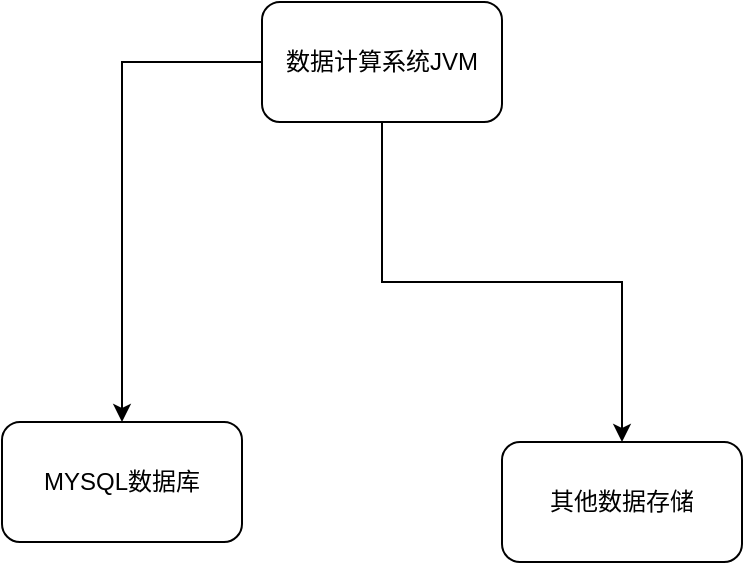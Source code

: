 <mxfile version="13.5.1" type="device" pages="10"><diagram id="WUx9LSW-ZvnBaFEd91hs" name="第一步"><mxGraphModel dx="768" dy="482" grid="1" gridSize="10" guides="1" tooltips="1" connect="1" arrows="1" fold="1" page="1" pageScale="1" pageWidth="827" pageHeight="1169" math="0" shadow="0"><root><mxCell id="0"/><mxCell id="1" parent="0"/><mxCell id="f3yboUVhITL-JnEXS64--4" style="edgeStyle=orthogonalEdgeStyle;rounded=0;orthogonalLoop=1;jettySize=auto;html=1;entryX=0.5;entryY=0;entryDx=0;entryDy=0;" edge="1" parent="1" source="f3yboUVhITL-JnEXS64--1" target="f3yboUVhITL-JnEXS64--2"><mxGeometry relative="1" as="geometry"/></mxCell><mxCell id="f3yboUVhITL-JnEXS64--5" style="edgeStyle=orthogonalEdgeStyle;rounded=0;orthogonalLoop=1;jettySize=auto;html=1;" edge="1" parent="1" source="f3yboUVhITL-JnEXS64--1" target="f3yboUVhITL-JnEXS64--3"><mxGeometry relative="1" as="geometry"/></mxCell><mxCell id="f3yboUVhITL-JnEXS64--1" value="数据计算系统JVM" style="rounded=1;whiteSpace=wrap;html=1;" vertex="1" parent="1"><mxGeometry x="270" y="130" width="120" height="60" as="geometry"/></mxCell><mxCell id="f3yboUVhITL-JnEXS64--2" value="MYSQL数据库" style="rounded=1;whiteSpace=wrap;html=1;" vertex="1" parent="1"><mxGeometry x="140" y="340" width="120" height="60" as="geometry"/></mxCell><mxCell id="f3yboUVhITL-JnEXS64--3" value="其他数据存储" style="rounded=1;whiteSpace=wrap;html=1;" vertex="1" parent="1"><mxGeometry x="390" y="350" width="120" height="60" as="geometry"/></mxCell></root></mxGraphModel></diagram><diagram id="6LXbOiL1r4-3H_L4HsSc" name="第二步"><mxGraphModel dx="768" dy="482" grid="1" gridSize="10" guides="1" tooltips="1" connect="1" arrows="1" fold="1" page="1" pageScale="1" pageWidth="827" pageHeight="1169" math="0" shadow="0"><root><mxCell id="ProB8sTlkamanVb8AGxg-0"/><mxCell id="ProB8sTlkamanVb8AGxg-1" parent="ProB8sTlkamanVb8AGxg-0"/><mxCell id="NTzQNM3B4nD5ua2mISQw-0" style="edgeStyle=orthogonalEdgeStyle;rounded=0;orthogonalLoop=1;jettySize=auto;html=1;entryX=0.5;entryY=0;entryDx=0;entryDy=0;" edge="1" parent="ProB8sTlkamanVb8AGxg-1" source="NTzQNM3B4nD5ua2mISQw-2" target="NTzQNM3B4nD5ua2mISQw-3"><mxGeometry relative="1" as="geometry"/></mxCell><mxCell id="NTzQNM3B4nD5ua2mISQw-6" value="每次1万条数据" style="edgeLabel;html=1;align=center;verticalAlign=middle;resizable=0;points=[];" vertex="1" connectable="0" parent="NTzQNM3B4nD5ua2mISQw-0"><mxGeometry x="0.294" y="-3" relative="1" as="geometry"><mxPoint as="offset"/></mxGeometry></mxCell><mxCell id="NTzQNM3B4nD5ua2mISQw-1" style="edgeStyle=orthogonalEdgeStyle;rounded=0;orthogonalLoop=1;jettySize=auto;html=1;" edge="1" parent="ProB8sTlkamanVb8AGxg-1" source="NTzQNM3B4nD5ua2mISQw-2" target="NTzQNM3B4nD5ua2mISQw-4"><mxGeometry relative="1" as="geometry"/></mxCell><mxCell id="NTzQNM3B4nD5ua2mISQw-7" value="每次1万条数据" style="edgeLabel;html=1;align=center;verticalAlign=middle;resizable=0;points=[];" vertex="1" connectable="0" parent="NTzQNM3B4nD5ua2mISQw-1"><mxGeometry x="0.391" y="3" relative="1" as="geometry"><mxPoint as="offset"/></mxGeometry></mxCell><mxCell id="NTzQNM3B4nD5ua2mISQw-2" value="数据计算系统JVM" style="rounded=1;whiteSpace=wrap;html=1;" vertex="1" parent="ProB8sTlkamanVb8AGxg-1"><mxGeometry x="240" y="40" width="290" height="200" as="geometry"/></mxCell><mxCell id="NTzQNM3B4nD5ua2mISQw-3" value="MYSQL数据库" style="rounded=1;whiteSpace=wrap;html=1;" vertex="1" parent="ProB8sTlkamanVb8AGxg-1"><mxGeometry x="140" y="340" width="120" height="60" as="geometry"/></mxCell><mxCell id="NTzQNM3B4nD5ua2mISQw-4" value="其他数据存储" style="rounded=1;whiteSpace=wrap;html=1;" vertex="1" parent="ProB8sTlkamanVb8AGxg-1"><mxGeometry x="390" y="350" width="120" height="60" as="geometry"/></mxCell><mxCell id="NTzQNM3B4nD5ua2mISQw-5" value="计算任务每次耗时10秒" style="rounded=1;whiteSpace=wrap;html=1;" vertex="1" parent="ProB8sTlkamanVb8AGxg-1"><mxGeometry x="325" y="160" width="120" height="60" as="geometry"/></mxCell></root></mxGraphModel></diagram><diagram id="LY_d6rPdnQTUOJBT_YXn" name="第三步"><mxGraphModel dx="768" dy="1651" grid="1" gridSize="10" guides="1" tooltips="1" connect="1" arrows="1" fold="1" page="1" pageScale="1" pageWidth="827" pageHeight="1169" math="0" shadow="0"><root><mxCell id="_zn1QBAbruKYo2F_Q3pz-0"/><mxCell id="_zn1QBAbruKYo2F_Q3pz-1" parent="_zn1QBAbruKYo2F_Q3pz-0"/><mxCell id="JHcPJ3150CpQY5-j4JjI-0" style="edgeStyle=orthogonalEdgeStyle;rounded=0;orthogonalLoop=1;jettySize=auto;html=1;entryX=0.5;entryY=0;entryDx=0;entryDy=0;" edge="1" parent="_zn1QBAbruKYo2F_Q3pz-1" source="JHcPJ3150CpQY5-j4JjI-4" target="JHcPJ3150CpQY5-j4JjI-5"><mxGeometry relative="1" as="geometry"/></mxCell><mxCell id="JHcPJ3150CpQY5-j4JjI-1" value="每次1万条数据" style="edgeLabel;html=1;align=center;verticalAlign=middle;resizable=0;points=[];" vertex="1" connectable="0" parent="JHcPJ3150CpQY5-j4JjI-0"><mxGeometry x="0.294" y="-3" relative="1" as="geometry"><mxPoint as="offset"/></mxGeometry></mxCell><mxCell id="JHcPJ3150CpQY5-j4JjI-2" style="edgeStyle=orthogonalEdgeStyle;rounded=0;orthogonalLoop=1;jettySize=auto;html=1;" edge="1" parent="_zn1QBAbruKYo2F_Q3pz-1" source="JHcPJ3150CpQY5-j4JjI-4" target="JHcPJ3150CpQY5-j4JjI-6"><mxGeometry relative="1" as="geometry"/></mxCell><mxCell id="JHcPJ3150CpQY5-j4JjI-3" value="每次1万条数据" style="edgeLabel;html=1;align=center;verticalAlign=middle;resizable=0;points=[];" vertex="1" connectable="0" parent="JHcPJ3150CpQY5-j4JjI-2"><mxGeometry x="0.391" y="3" relative="1" as="geometry"><mxPoint as="offset"/></mxGeometry></mxCell><mxCell id="JHcPJ3150CpQY5-j4JjI-4" value="数据计算系统JVM" style="rounded=1;whiteSpace=wrap;html=1;" vertex="1" parent="_zn1QBAbruKYo2F_Q3pz-1"><mxGeometry x="210" y="-50" width="490" height="290" as="geometry"/></mxCell><mxCell id="JHcPJ3150CpQY5-j4JjI-5" value="MYSQL数据库" style="rounded=1;whiteSpace=wrap;html=1;" vertex="1" parent="_zn1QBAbruKYo2F_Q3pz-1"><mxGeometry x="140" y="340" width="120" height="60" as="geometry"/></mxCell><mxCell id="JHcPJ3150CpQY5-j4JjI-6" value="其他数据存储" style="rounded=1;whiteSpace=wrap;html=1;" vertex="1" parent="_zn1QBAbruKYo2F_Q3pz-1"><mxGeometry x="390" y="350" width="120" height="60" as="geometry"/></mxCell><mxCell id="JHcPJ3150CpQY5-j4JjI-7" value="计算任务每次耗时10秒" style="rounded=1;whiteSpace=wrap;html=1;" vertex="1" parent="_zn1QBAbruKYo2F_Q3pz-1"><mxGeometry x="354" y="160" width="120" height="60" as="geometry"/></mxCell><mxCell id="JHcPJ3150CpQY5-j4JjI-8" value="Eden区&lt;br&gt;1.2G" style="rounded=1;whiteSpace=wrap;html=1;" vertex="1" parent="_zn1QBAbruKYo2F_Q3pz-1"><mxGeometry x="240" width="120" height="60" as="geometry"/></mxCell><mxCell id="JHcPJ3150CpQY5-j4JjI-9" value="S1区&lt;br&gt;100M" style="rounded=1;whiteSpace=wrap;html=1;" vertex="1" parent="_zn1QBAbruKYo2F_Q3pz-1"><mxGeometry x="380" width="120" height="60" as="geometry"/></mxCell><mxCell id="JHcPJ3150CpQY5-j4JjI-10" value="&lt;span&gt;S1区&lt;/span&gt;&lt;br&gt;&lt;span&gt;100M&lt;/span&gt;" style="rounded=1;whiteSpace=wrap;html=1;" vertex="1" parent="_zn1QBAbruKYo2F_Q3pz-1"><mxGeometry x="520" width="120" height="60" as="geometry"/></mxCell></root></mxGraphModel></diagram><diagram id="XPIkw41lj5ZN8lolt3YN" name="第四步"><mxGraphModel dx="768" dy="1651" grid="1" gridSize="10" guides="1" tooltips="1" connect="1" arrows="1" fold="1" page="1" pageScale="1" pageWidth="827" pageHeight="1169" math="0" shadow="0"><root><mxCell id="M2tXmcnob47Jq6pknkJf-0"/><mxCell id="M2tXmcnob47Jq6pknkJf-1" parent="M2tXmcnob47Jq6pknkJf-0"/><mxCell id="OZ_xIXlWq-rOBXyuqZwP-0" style="edgeStyle=orthogonalEdgeStyle;rounded=0;orthogonalLoop=1;jettySize=auto;html=1;entryX=0.5;entryY=0;entryDx=0;entryDy=0;" edge="1" parent="M2tXmcnob47Jq6pknkJf-1" source="OZ_xIXlWq-rOBXyuqZwP-4" target="OZ_xIXlWq-rOBXyuqZwP-5"><mxGeometry relative="1" as="geometry"/></mxCell><mxCell id="OZ_xIXlWq-rOBXyuqZwP-1" value="每次1万条数据" style="edgeLabel;html=1;align=center;verticalAlign=middle;resizable=0;points=[];" vertex="1" connectable="0" parent="OZ_xIXlWq-rOBXyuqZwP-0"><mxGeometry x="0.294" y="-3" relative="1" as="geometry"><mxPoint as="offset"/></mxGeometry></mxCell><mxCell id="OZ_xIXlWq-rOBXyuqZwP-2" style="edgeStyle=orthogonalEdgeStyle;rounded=0;orthogonalLoop=1;jettySize=auto;html=1;" edge="1" parent="M2tXmcnob47Jq6pknkJf-1" source="OZ_xIXlWq-rOBXyuqZwP-4" target="OZ_xIXlWq-rOBXyuqZwP-6"><mxGeometry relative="1" as="geometry"/></mxCell><mxCell id="OZ_xIXlWq-rOBXyuqZwP-3" value="每次1万条数据" style="edgeLabel;html=1;align=center;verticalAlign=middle;resizable=0;points=[];" vertex="1" connectable="0" parent="OZ_xIXlWq-rOBXyuqZwP-2"><mxGeometry x="0.391" y="3" relative="1" as="geometry"><mxPoint as="offset"/></mxGeometry></mxCell><mxCell id="OZ_xIXlWq-rOBXyuqZwP-4" value="数据计算系统JVM" style="rounded=1;whiteSpace=wrap;html=1;" vertex="1" parent="M2tXmcnob47Jq6pknkJf-1"><mxGeometry x="210" y="-50" width="490" height="290" as="geometry"/></mxCell><mxCell id="OZ_xIXlWq-rOBXyuqZwP-5" value="MYSQL数据库" style="rounded=1;whiteSpace=wrap;html=1;" vertex="1" parent="M2tXmcnob47Jq6pknkJf-1"><mxGeometry x="140" y="340" width="120" height="60" as="geometry"/></mxCell><mxCell id="OZ_xIXlWq-rOBXyuqZwP-6" value="其他数据存储" style="rounded=1;whiteSpace=wrap;html=1;" vertex="1" parent="M2tXmcnob47Jq6pknkJf-1"><mxGeometry x="390" y="350" width="120" height="60" as="geometry"/></mxCell><mxCell id="OZ_xIXlWq-rOBXyuqZwP-7" value="计算任务每次耗时10秒" style="rounded=1;whiteSpace=wrap;html=1;" vertex="1" parent="M2tXmcnob47Jq6pknkJf-1"><mxGeometry x="354" y="160" width="120" height="60" as="geometry"/></mxCell><mxCell id="OZ_xIXlWq-rOBXyuqZwP-8" value="Eden区&lt;br&gt;1.2G（满）" style="rounded=1;whiteSpace=wrap;html=1;" vertex="1" parent="M2tXmcnob47Jq6pknkJf-1"><mxGeometry x="240" width="120" height="60" as="geometry"/></mxCell><mxCell id="OZ_xIXlWq-rOBXyuqZwP-9" value="S1区&lt;br&gt;100M" style="rounded=1;whiteSpace=wrap;html=1;" vertex="1" parent="M2tXmcnob47Jq6pknkJf-1"><mxGeometry x="380" width="120" height="60" as="geometry"/></mxCell><mxCell id="OZ_xIXlWq-rOBXyuqZwP-10" value="&lt;span&gt;S1区&lt;/span&gt;&lt;br&gt;&lt;span&gt;100M&lt;/span&gt;" style="rounded=1;whiteSpace=wrap;html=1;" vertex="1" parent="M2tXmcnob47Jq6pknkJf-1"><mxGeometry x="520" width="120" height="60" as="geometry"/></mxCell><mxCell id="OZ_xIXlWq-rOBXyuqZwP-11" value="老年代1.5G" style="rounded=1;whiteSpace=wrap;html=1;" vertex="1" parent="M2tXmcnob47Jq6pknkJf-1"><mxGeometry x="530" y="100" width="120" height="60" as="geometry"/></mxCell></root></mxGraphModel></diagram><diagram id="B2l88w1NMlSN-Q4CQf9z" name="第五步"><mxGraphModel dx="768" dy="1651" grid="1" gridSize="10" guides="1" tooltips="1" connect="1" arrows="1" fold="1" page="1" pageScale="1" pageWidth="827" pageHeight="1169" math="0" shadow="0"><root><mxCell id="1mxC25p_01T56hZ1ayXN-0"/><mxCell id="1mxC25p_01T56hZ1ayXN-1" parent="1mxC25p_01T56hZ1ayXN-0"/><mxCell id="XydETAi5uUEGBYp8Bdbe-0" style="edgeStyle=orthogonalEdgeStyle;rounded=0;orthogonalLoop=1;jettySize=auto;html=1;entryX=0.5;entryY=0;entryDx=0;entryDy=0;" edge="1" parent="1mxC25p_01T56hZ1ayXN-1" source="XydETAi5uUEGBYp8Bdbe-4" target="XydETAi5uUEGBYp8Bdbe-5"><mxGeometry relative="1" as="geometry"/></mxCell><mxCell id="XydETAi5uUEGBYp8Bdbe-1" value="每次1万条数据" style="edgeLabel;html=1;align=center;verticalAlign=middle;resizable=0;points=[];" vertex="1" connectable="0" parent="XydETAi5uUEGBYp8Bdbe-0"><mxGeometry x="0.294" y="-3" relative="1" as="geometry"><mxPoint as="offset"/></mxGeometry></mxCell><mxCell id="XydETAi5uUEGBYp8Bdbe-2" style="edgeStyle=orthogonalEdgeStyle;rounded=0;orthogonalLoop=1;jettySize=auto;html=1;" edge="1" parent="1mxC25p_01T56hZ1ayXN-1" source="XydETAi5uUEGBYp8Bdbe-4" target="XydETAi5uUEGBYp8Bdbe-6"><mxGeometry relative="1" as="geometry"/></mxCell><mxCell id="XydETAi5uUEGBYp8Bdbe-3" value="每次1万条数据" style="edgeLabel;html=1;align=center;verticalAlign=middle;resizable=0;points=[];" vertex="1" connectable="0" parent="XydETAi5uUEGBYp8Bdbe-2"><mxGeometry x="0.391" y="3" relative="1" as="geometry"><mxPoint as="offset"/></mxGeometry></mxCell><mxCell id="XydETAi5uUEGBYp8Bdbe-4" value="数据计算系统JVM" style="rounded=1;whiteSpace=wrap;html=1;" vertex="1" parent="1mxC25p_01T56hZ1ayXN-1"><mxGeometry x="210" y="-50" width="490" height="290" as="geometry"/></mxCell><mxCell id="XydETAi5uUEGBYp8Bdbe-5" value="MYSQL数据库" style="rounded=1;whiteSpace=wrap;html=1;" vertex="1" parent="1mxC25p_01T56hZ1ayXN-1"><mxGeometry x="140" y="340" width="120" height="60" as="geometry"/></mxCell><mxCell id="XydETAi5uUEGBYp8Bdbe-6" value="其他数据存储" style="rounded=1;whiteSpace=wrap;html=1;" vertex="1" parent="1mxC25p_01T56hZ1ayXN-1"><mxGeometry x="390" y="350" width="120" height="60" as="geometry"/></mxCell><mxCell id="XydETAi5uUEGBYp8Bdbe-7" value="计算任务每次耗时10秒" style="rounded=1;whiteSpace=wrap;html=1;" vertex="1" parent="1mxC25p_01T56hZ1ayXN-1"><mxGeometry x="354" y="160" width="120" height="60" as="geometry"/></mxCell><mxCell id="XydETAi5uUEGBYp8Bdbe-8" value="Eden区&lt;br&gt;200M存活&lt;br&gt;1G垃圾" style="rounded=1;whiteSpace=wrap;html=1;" vertex="1" parent="1mxC25p_01T56hZ1ayXN-1"><mxGeometry x="240" width="120" height="60" as="geometry"/></mxCell><mxCell id="XydETAi5uUEGBYp8Bdbe-9" value="S1区&lt;br&gt;100M" style="rounded=1;whiteSpace=wrap;html=1;" vertex="1" parent="1mxC25p_01T56hZ1ayXN-1"><mxGeometry x="380" width="120" height="60" as="geometry"/></mxCell><mxCell id="XydETAi5uUEGBYp8Bdbe-10" value="&lt;span&gt;S1区&lt;/span&gt;&lt;br&gt;&lt;span&gt;100M&lt;/span&gt;" style="rounded=1;whiteSpace=wrap;html=1;" vertex="1" parent="1mxC25p_01T56hZ1ayXN-1"><mxGeometry x="520" width="120" height="60" as="geometry"/></mxCell><mxCell id="XydETAi5uUEGBYp8Bdbe-11" value="老年代1.5G" style="rounded=1;whiteSpace=wrap;html=1;" vertex="1" parent="1mxC25p_01T56hZ1ayXN-1"><mxGeometry x="530" y="100" width="120" height="60" as="geometry"/></mxCell></root></mxGraphModel></diagram><diagram id="Mv-RuVA_RwmavxA3adFC" name="第六步"><mxGraphModel dx="768" dy="1651" grid="1" gridSize="10" guides="1" tooltips="1" connect="1" arrows="1" fold="1" page="1" pageScale="1" pageWidth="827" pageHeight="1169" math="0" shadow="0"><root><mxCell id="jHLd21-LAhlTQh4N8yg2-0"/><mxCell id="jHLd21-LAhlTQh4N8yg2-1" parent="jHLd21-LAhlTQh4N8yg2-0"/><mxCell id="b0Ks7ZYFxHcY1neT4DIF-0" style="edgeStyle=orthogonalEdgeStyle;rounded=0;orthogonalLoop=1;jettySize=auto;html=1;entryX=0.5;entryY=0;entryDx=0;entryDy=0;" edge="1" parent="jHLd21-LAhlTQh4N8yg2-1" source="b0Ks7ZYFxHcY1neT4DIF-4" target="b0Ks7ZYFxHcY1neT4DIF-5"><mxGeometry relative="1" as="geometry"/></mxCell><mxCell id="b0Ks7ZYFxHcY1neT4DIF-1" value="每次1万条数据" style="edgeLabel;html=1;align=center;verticalAlign=middle;resizable=0;points=[];" vertex="1" connectable="0" parent="b0Ks7ZYFxHcY1neT4DIF-0"><mxGeometry x="0.294" y="-3" relative="1" as="geometry"><mxPoint as="offset"/></mxGeometry></mxCell><mxCell id="b0Ks7ZYFxHcY1neT4DIF-2" style="edgeStyle=orthogonalEdgeStyle;rounded=0;orthogonalLoop=1;jettySize=auto;html=1;" edge="1" parent="jHLd21-LAhlTQh4N8yg2-1" source="b0Ks7ZYFxHcY1neT4DIF-4" target="b0Ks7ZYFxHcY1neT4DIF-6"><mxGeometry relative="1" as="geometry"/></mxCell><mxCell id="b0Ks7ZYFxHcY1neT4DIF-3" value="每次1万条数据" style="edgeLabel;html=1;align=center;verticalAlign=middle;resizable=0;points=[];" vertex="1" connectable="0" parent="b0Ks7ZYFxHcY1neT4DIF-2"><mxGeometry x="0.391" y="3" relative="1" as="geometry"><mxPoint as="offset"/></mxGeometry></mxCell><mxCell id="b0Ks7ZYFxHcY1neT4DIF-4" value="数据计算系统JVM" style="rounded=1;whiteSpace=wrap;html=1;" vertex="1" parent="jHLd21-LAhlTQh4N8yg2-1"><mxGeometry x="210" y="-50" width="490" height="290" as="geometry"/></mxCell><mxCell id="b0Ks7ZYFxHcY1neT4DIF-5" value="MYSQL数据库" style="rounded=1;whiteSpace=wrap;html=1;" vertex="1" parent="jHLd21-LAhlTQh4N8yg2-1"><mxGeometry x="140" y="340" width="120" height="60" as="geometry"/></mxCell><mxCell id="b0Ks7ZYFxHcY1neT4DIF-6" value="其他数据存储" style="rounded=1;whiteSpace=wrap;html=1;" vertex="1" parent="jHLd21-LAhlTQh4N8yg2-1"><mxGeometry x="390" y="350" width="120" height="60" as="geometry"/></mxCell><mxCell id="b0Ks7ZYFxHcY1neT4DIF-7" value="计算任务每次耗时10秒" style="rounded=1;whiteSpace=wrap;html=1;" vertex="1" parent="jHLd21-LAhlTQh4N8yg2-1"><mxGeometry x="354" y="160" width="120" height="60" as="geometry"/></mxCell><mxCell id="b0Ks7ZYFxHcY1neT4DIF-8" value="Eden区&lt;br&gt;1.2G空" style="rounded=1;whiteSpace=wrap;html=1;" vertex="1" parent="jHLd21-LAhlTQh4N8yg2-1"><mxGeometry x="240" width="120" height="60" as="geometry"/></mxCell><mxCell id="b0Ks7ZYFxHcY1neT4DIF-9" value="S1区&lt;br&gt;100M" style="rounded=1;whiteSpace=wrap;html=1;" vertex="1" parent="jHLd21-LAhlTQh4N8yg2-1"><mxGeometry x="380" width="120" height="60" as="geometry"/></mxCell><mxCell id="b0Ks7ZYFxHcY1neT4DIF-10" value="&lt;span&gt;S1区&lt;/span&gt;&lt;br&gt;&lt;span&gt;100M&lt;/span&gt;" style="rounded=1;whiteSpace=wrap;html=1;" vertex="1" parent="jHLd21-LAhlTQh4N8yg2-1"><mxGeometry x="520" width="120" height="60" as="geometry"/></mxCell><mxCell id="b0Ks7ZYFxHcY1neT4DIF-11" value="老年代&lt;br&gt;200M（占用）&lt;br&gt;1.3G（空）" style="rounded=1;whiteSpace=wrap;html=1;" vertex="1" parent="jHLd21-LAhlTQh4N8yg2-1"><mxGeometry x="530" y="100" width="120" height="110" as="geometry"/></mxCell></root></mxGraphModel></diagram><diagram id="hbhVVbxdJfNvFxn8Df4v" name="第七步"><mxGraphModel dx="768" dy="1651" grid="1" gridSize="10" guides="1" tooltips="1" connect="1" arrows="1" fold="1" page="1" pageScale="1" pageWidth="827" pageHeight="1169" math="0" shadow="0"><root><mxCell id="h-Ev_3Qjy36edO7V0HPr-0"/><mxCell id="h-Ev_3Qjy36edO7V0HPr-1" parent="h-Ev_3Qjy36edO7V0HPr-0"/><mxCell id="-acEjgFnwBCzU1BA2G5V-0" style="edgeStyle=orthogonalEdgeStyle;rounded=0;orthogonalLoop=1;jettySize=auto;html=1;entryX=0.5;entryY=0;entryDx=0;entryDy=0;" edge="1" parent="h-Ev_3Qjy36edO7V0HPr-1" source="-acEjgFnwBCzU1BA2G5V-4" target="-acEjgFnwBCzU1BA2G5V-5"><mxGeometry relative="1" as="geometry"/></mxCell><mxCell id="-acEjgFnwBCzU1BA2G5V-1" value="每次1万条数据" style="edgeLabel;html=1;align=center;verticalAlign=middle;resizable=0;points=[];" vertex="1" connectable="0" parent="-acEjgFnwBCzU1BA2G5V-0"><mxGeometry x="0.294" y="-3" relative="1" as="geometry"><mxPoint as="offset"/></mxGeometry></mxCell><mxCell id="-acEjgFnwBCzU1BA2G5V-2" style="edgeStyle=orthogonalEdgeStyle;rounded=0;orthogonalLoop=1;jettySize=auto;html=1;" edge="1" parent="h-Ev_3Qjy36edO7V0HPr-1" source="-acEjgFnwBCzU1BA2G5V-4" target="-acEjgFnwBCzU1BA2G5V-6"><mxGeometry relative="1" as="geometry"/></mxCell><mxCell id="-acEjgFnwBCzU1BA2G5V-3" value="每次1万条数据" style="edgeLabel;html=1;align=center;verticalAlign=middle;resizable=0;points=[];" vertex="1" connectable="0" parent="-acEjgFnwBCzU1BA2G5V-2"><mxGeometry x="0.391" y="3" relative="1" as="geometry"><mxPoint as="offset"/></mxGeometry></mxCell><mxCell id="-acEjgFnwBCzU1BA2G5V-4" value="数据计算系统JVM" style="rounded=1;whiteSpace=wrap;html=1;" vertex="1" parent="h-Ev_3Qjy36edO7V0HPr-1"><mxGeometry x="210" y="-50" width="490" height="290" as="geometry"/></mxCell><mxCell id="-acEjgFnwBCzU1BA2G5V-5" value="MYSQL数据库" style="rounded=1;whiteSpace=wrap;html=1;" vertex="1" parent="h-Ev_3Qjy36edO7V0HPr-1"><mxGeometry x="140" y="340" width="120" height="60" as="geometry"/></mxCell><mxCell id="-acEjgFnwBCzU1BA2G5V-6" value="其他数据存储" style="rounded=1;whiteSpace=wrap;html=1;" vertex="1" parent="h-Ev_3Qjy36edO7V0HPr-1"><mxGeometry x="390" y="350" width="120" height="60" as="geometry"/></mxCell><mxCell id="-acEjgFnwBCzU1BA2G5V-7" value="计算任务每次耗时10秒" style="rounded=1;whiteSpace=wrap;html=1;" vertex="1" parent="h-Ev_3Qjy36edO7V0HPr-1"><mxGeometry x="354" y="160" width="120" height="60" as="geometry"/></mxCell><mxCell id="-acEjgFnwBCzU1BA2G5V-8" value="Eden区&lt;br&gt;1.2G（占满）" style="rounded=1;whiteSpace=wrap;html=1;" vertex="1" parent="h-Ev_3Qjy36edO7V0HPr-1"><mxGeometry x="240" width="120" height="60" as="geometry"/></mxCell><mxCell id="-acEjgFnwBCzU1BA2G5V-9" value="S1区&lt;br&gt;100M" style="rounded=1;whiteSpace=wrap;html=1;" vertex="1" parent="h-Ev_3Qjy36edO7V0HPr-1"><mxGeometry x="380" width="120" height="60" as="geometry"/></mxCell><mxCell id="-acEjgFnwBCzU1BA2G5V-10" value="&lt;span&gt;S1区&lt;/span&gt;&lt;br&gt;&lt;span&gt;100M&lt;/span&gt;" style="rounded=1;whiteSpace=wrap;html=1;" vertex="1" parent="h-Ev_3Qjy36edO7V0HPr-1"><mxGeometry x="520" width="120" height="60" as="geometry"/></mxCell><mxCell id="-acEjgFnwBCzU1BA2G5V-11" value="老年代&lt;br&gt;400M（占用）&lt;br&gt;1.1G（空）" style="rounded=1;whiteSpace=wrap;html=1;" vertex="1" parent="h-Ev_3Qjy36edO7V0HPr-1"><mxGeometry x="530" y="100" width="120" height="110" as="geometry"/></mxCell></root></mxGraphModel></diagram><diagram id="iq5nA7QbaffyH_0pBb2I" name="第八步"><mxGraphModel dx="768" dy="1651" grid="1" gridSize="10" guides="1" tooltips="1" connect="1" arrows="1" fold="1" page="1" pageScale="1" pageWidth="827" pageHeight="1169" math="0" shadow="0"><root><mxCell id="qd7f_Dr076QRproxbkqu-0"/><mxCell id="qd7f_Dr076QRproxbkqu-1" parent="qd7f_Dr076QRproxbkqu-0"/><mxCell id="kK3WpWYzTQvVXumlIcPt-0" style="edgeStyle=orthogonalEdgeStyle;rounded=0;orthogonalLoop=1;jettySize=auto;html=1;entryX=0.5;entryY=0;entryDx=0;entryDy=0;" edge="1" parent="qd7f_Dr076QRproxbkqu-1" source="kK3WpWYzTQvVXumlIcPt-4" target="kK3WpWYzTQvVXumlIcPt-5"><mxGeometry relative="1" as="geometry"/></mxCell><mxCell id="kK3WpWYzTQvVXumlIcPt-1" value="每次1万条数据" style="edgeLabel;html=1;align=center;verticalAlign=middle;resizable=0;points=[];" vertex="1" connectable="0" parent="kK3WpWYzTQvVXumlIcPt-0"><mxGeometry x="0.294" y="-3" relative="1" as="geometry"><mxPoint as="offset"/></mxGeometry></mxCell><mxCell id="kK3WpWYzTQvVXumlIcPt-2" style="edgeStyle=orthogonalEdgeStyle;rounded=0;orthogonalLoop=1;jettySize=auto;html=1;" edge="1" parent="qd7f_Dr076QRproxbkqu-1" source="kK3WpWYzTQvVXumlIcPt-4" target="kK3WpWYzTQvVXumlIcPt-6"><mxGeometry relative="1" as="geometry"/></mxCell><mxCell id="kK3WpWYzTQvVXumlIcPt-3" value="每次1万条数据" style="edgeLabel;html=1;align=center;verticalAlign=middle;resizable=0;points=[];" vertex="1" connectable="0" parent="kK3WpWYzTQvVXumlIcPt-2"><mxGeometry x="0.391" y="3" relative="1" as="geometry"><mxPoint as="offset"/></mxGeometry></mxCell><mxCell id="kK3WpWYzTQvVXumlIcPt-4" value="数据计算系统JVM" style="rounded=1;whiteSpace=wrap;html=1;" vertex="1" parent="qd7f_Dr076QRproxbkqu-1"><mxGeometry x="210" y="-50" width="490" height="290" as="geometry"/></mxCell><mxCell id="kK3WpWYzTQvVXumlIcPt-5" value="MYSQL数据库" style="rounded=1;whiteSpace=wrap;html=1;" vertex="1" parent="qd7f_Dr076QRproxbkqu-1"><mxGeometry x="140" y="340" width="120" height="60" as="geometry"/></mxCell><mxCell id="kK3WpWYzTQvVXumlIcPt-6" value="其他数据存储" style="rounded=1;whiteSpace=wrap;html=1;" vertex="1" parent="qd7f_Dr076QRproxbkqu-1"><mxGeometry x="390" y="350" width="120" height="60" as="geometry"/></mxCell><mxCell id="kK3WpWYzTQvVXumlIcPt-7" value="计算任务每次耗时10秒" style="rounded=1;whiteSpace=wrap;html=1;" vertex="1" parent="qd7f_Dr076QRproxbkqu-1"><mxGeometry x="354" y="160" width="120" height="60" as="geometry"/></mxCell><mxCell id="kK3WpWYzTQvVXumlIcPt-8" value="Eden区&lt;br&gt;1.2G（占满）" style="rounded=1;whiteSpace=wrap;html=1;" vertex="1" parent="qd7f_Dr076QRproxbkqu-1"><mxGeometry x="240" width="120" height="60" as="geometry"/></mxCell><mxCell id="kK3WpWYzTQvVXumlIcPt-9" value="S1区&lt;br&gt;100M" style="rounded=1;whiteSpace=wrap;html=1;" vertex="1" parent="qd7f_Dr076QRproxbkqu-1"><mxGeometry x="380" width="120" height="60" as="geometry"/></mxCell><mxCell id="kK3WpWYzTQvVXumlIcPt-10" value="&lt;span&gt;S1区&lt;/span&gt;&lt;br&gt;&lt;span&gt;100M&lt;/span&gt;" style="rounded=1;whiteSpace=wrap;html=1;" vertex="1" parent="qd7f_Dr076QRproxbkqu-1"><mxGeometry x="520" width="120" height="60" as="geometry"/></mxCell><mxCell id="kK3WpWYzTQvVXumlIcPt-11" value="老年代&lt;br&gt;1.4G（占用）&lt;br&gt;100M（空）" style="rounded=1;whiteSpace=wrap;html=1;" vertex="1" parent="qd7f_Dr076QRproxbkqu-1"><mxGeometry x="530" y="100" width="120" height="110" as="geometry"/></mxCell></root></mxGraphModel></diagram><diagram id="3NsnR1XfxfKlk2N-uTYJ" name="第九步"><mxGraphModel dx="768" dy="1651" grid="1" gridSize="10" guides="1" tooltips="1" connect="1" arrows="1" fold="1" page="1" pageScale="1" pageWidth="827" pageHeight="1169" math="0" shadow="0"><root><mxCell id="u7FPLBYeZlAgxxOcDVBT-0"/><mxCell id="u7FPLBYeZlAgxxOcDVBT-1" parent="u7FPLBYeZlAgxxOcDVBT-0"/><mxCell id="hQBuRdcd2mDJgKc5gInv-0" style="edgeStyle=orthogonalEdgeStyle;rounded=0;orthogonalLoop=1;jettySize=auto;html=1;entryX=0.5;entryY=0;entryDx=0;entryDy=0;" edge="1" parent="u7FPLBYeZlAgxxOcDVBT-1" source="hQBuRdcd2mDJgKc5gInv-4" target="hQBuRdcd2mDJgKc5gInv-5"><mxGeometry relative="1" as="geometry"/></mxCell><mxCell id="hQBuRdcd2mDJgKc5gInv-1" value="每次1万条数据" style="edgeLabel;html=1;align=center;verticalAlign=middle;resizable=0;points=[];" vertex="1" connectable="0" parent="hQBuRdcd2mDJgKc5gInv-0"><mxGeometry x="0.294" y="-3" relative="1" as="geometry"><mxPoint as="offset"/></mxGeometry></mxCell><mxCell id="hQBuRdcd2mDJgKc5gInv-2" style="edgeStyle=orthogonalEdgeStyle;rounded=0;orthogonalLoop=1;jettySize=auto;html=1;" edge="1" parent="u7FPLBYeZlAgxxOcDVBT-1" source="hQBuRdcd2mDJgKc5gInv-4" target="hQBuRdcd2mDJgKc5gInv-6"><mxGeometry relative="1" as="geometry"/></mxCell><mxCell id="hQBuRdcd2mDJgKc5gInv-3" value="每次1万条数据" style="edgeLabel;html=1;align=center;verticalAlign=middle;resizable=0;points=[];" vertex="1" connectable="0" parent="hQBuRdcd2mDJgKc5gInv-2"><mxGeometry x="0.391" y="3" relative="1" as="geometry"><mxPoint as="offset"/></mxGeometry></mxCell><mxCell id="hQBuRdcd2mDJgKc5gInv-4" value="数据计算系统JVM" style="rounded=1;whiteSpace=wrap;html=1;" vertex="1" parent="u7FPLBYeZlAgxxOcDVBT-1"><mxGeometry x="210" y="-50" width="490" height="290" as="geometry"/></mxCell><mxCell id="hQBuRdcd2mDJgKc5gInv-5" value="MYSQL数据库" style="rounded=1;whiteSpace=wrap;html=1;" vertex="1" parent="u7FPLBYeZlAgxxOcDVBT-1"><mxGeometry x="140" y="340" width="120" height="60" as="geometry"/></mxCell><mxCell id="hQBuRdcd2mDJgKc5gInv-6" value="其他数据存储" style="rounded=1;whiteSpace=wrap;html=1;" vertex="1" parent="u7FPLBYeZlAgxxOcDVBT-1"><mxGeometry x="390" y="350" width="120" height="60" as="geometry"/></mxCell><mxCell id="hQBuRdcd2mDJgKc5gInv-7" value="计算任务每次耗时10秒" style="rounded=1;whiteSpace=wrap;html=1;" vertex="1" parent="u7FPLBYeZlAgxxOcDVBT-1"><mxGeometry x="354" y="160" width="120" height="60" as="geometry"/></mxCell><mxCell id="hQBuRdcd2mDJgKc5gInv-8" value="Eden区&lt;br&gt;1.2G（占满）" style="rounded=1;whiteSpace=wrap;html=1;" vertex="1" parent="u7FPLBYeZlAgxxOcDVBT-1"><mxGeometry x="240" width="120" height="60" as="geometry"/></mxCell><mxCell id="hQBuRdcd2mDJgKc5gInv-9" value="S1区&lt;br&gt;100M" style="rounded=1;whiteSpace=wrap;html=1;" vertex="1" parent="u7FPLBYeZlAgxxOcDVBT-1"><mxGeometry x="380" width="120" height="60" as="geometry"/></mxCell><mxCell id="hQBuRdcd2mDJgKc5gInv-10" value="&lt;span&gt;S1区&lt;/span&gt;&lt;br&gt;&lt;span&gt;100M&lt;/span&gt;" style="rounded=1;whiteSpace=wrap;html=1;" vertex="1" parent="u7FPLBYeZlAgxxOcDVBT-1"><mxGeometry x="520" width="120" height="60" as="geometry"/></mxCell><mxCell id="hQBuRdcd2mDJgKc5gInv-11" value="老年代&lt;br&gt;1.5G（空）" style="rounded=1;whiteSpace=wrap;html=1;" vertex="1" parent="u7FPLBYeZlAgxxOcDVBT-1"><mxGeometry x="530" y="100" width="120" height="110" as="geometry"/></mxCell></root></mxGraphModel></diagram><diagram id="X58qXms56_RQmW5mWxHB" name="第十步"><mxGraphModel dx="768" dy="1651" grid="1" gridSize="10" guides="1" tooltips="1" connect="1" arrows="1" fold="1" page="1" pageScale="1" pageWidth="827" pageHeight="1169" math="0" shadow="0"><root><mxCell id="B-hXofmjzbC7z5wC6kGp-0"/><mxCell id="B-hXofmjzbC7z5wC6kGp-1" parent="B-hXofmjzbC7z5wC6kGp-0"/><mxCell id="gcomhI_Kw9l_ccR3Dalp-0" style="edgeStyle=orthogonalEdgeStyle;rounded=0;orthogonalLoop=1;jettySize=auto;html=1;entryX=0.5;entryY=0;entryDx=0;entryDy=0;" edge="1" parent="B-hXofmjzbC7z5wC6kGp-1" source="gcomhI_Kw9l_ccR3Dalp-4" target="gcomhI_Kw9l_ccR3Dalp-5"><mxGeometry relative="1" as="geometry"/></mxCell><mxCell id="gcomhI_Kw9l_ccR3Dalp-1" value="每次1万条数据" style="edgeLabel;html=1;align=center;verticalAlign=middle;resizable=0;points=[];" vertex="1" connectable="0" parent="gcomhI_Kw9l_ccR3Dalp-0"><mxGeometry x="0.294" y="-3" relative="1" as="geometry"><mxPoint as="offset"/></mxGeometry></mxCell><mxCell id="gcomhI_Kw9l_ccR3Dalp-2" style="edgeStyle=orthogonalEdgeStyle;rounded=0;orthogonalLoop=1;jettySize=auto;html=1;" edge="1" parent="B-hXofmjzbC7z5wC6kGp-1" source="gcomhI_Kw9l_ccR3Dalp-4" target="gcomhI_Kw9l_ccR3Dalp-6"><mxGeometry relative="1" as="geometry"/></mxCell><mxCell id="gcomhI_Kw9l_ccR3Dalp-3" value="每次1万条数据" style="edgeLabel;html=1;align=center;verticalAlign=middle;resizable=0;points=[];" vertex="1" connectable="0" parent="gcomhI_Kw9l_ccR3Dalp-2"><mxGeometry x="0.391" y="3" relative="1" as="geometry"><mxPoint as="offset"/></mxGeometry></mxCell><mxCell id="gcomhI_Kw9l_ccR3Dalp-4" value="数据计算系统JVM" style="rounded=1;whiteSpace=wrap;html=1;" vertex="1" parent="B-hXofmjzbC7z5wC6kGp-1"><mxGeometry x="210" y="-50" width="490" height="290" as="geometry"/></mxCell><mxCell id="gcomhI_Kw9l_ccR3Dalp-5" value="MYSQL数据库" style="rounded=1;whiteSpace=wrap;html=1;" vertex="1" parent="B-hXofmjzbC7z5wC6kGp-1"><mxGeometry x="140" y="340" width="120" height="60" as="geometry"/></mxCell><mxCell id="gcomhI_Kw9l_ccR3Dalp-6" value="其他数据存储" style="rounded=1;whiteSpace=wrap;html=1;" vertex="1" parent="B-hXofmjzbC7z5wC6kGp-1"><mxGeometry x="390" y="350" width="120" height="60" as="geometry"/></mxCell><mxCell id="gcomhI_Kw9l_ccR3Dalp-7" value="计算任务每次耗时10秒" style="rounded=1;whiteSpace=wrap;html=1;" vertex="1" parent="B-hXofmjzbC7z5wC6kGp-1"><mxGeometry x="354" y="160" width="120" height="60" as="geometry"/></mxCell><mxCell id="gcomhI_Kw9l_ccR3Dalp-8" value="Eden区&lt;br&gt;1.2G空" style="rounded=1;whiteSpace=wrap;html=1;" vertex="1" parent="B-hXofmjzbC7z5wC6kGp-1"><mxGeometry x="240" width="120" height="60" as="geometry"/></mxCell><mxCell id="gcomhI_Kw9l_ccR3Dalp-9" value="S1区&lt;br&gt;100M" style="rounded=1;whiteSpace=wrap;html=1;" vertex="1" parent="B-hXofmjzbC7z5wC6kGp-1"><mxGeometry x="380" width="120" height="60" as="geometry"/></mxCell><mxCell id="gcomhI_Kw9l_ccR3Dalp-10" value="&lt;span&gt;S1区&lt;/span&gt;&lt;br&gt;&lt;span&gt;100M&lt;/span&gt;" style="rounded=1;whiteSpace=wrap;html=1;" vertex="1" parent="B-hXofmjzbC7z5wC6kGp-1"><mxGeometry x="520" width="120" height="60" as="geometry"/></mxCell><mxCell id="gcomhI_Kw9l_ccR3Dalp-11" value="老年代&lt;br&gt;200M（占用）&lt;br&gt;1.3G（空）" style="rounded=1;whiteSpace=wrap;html=1;" vertex="1" parent="B-hXofmjzbC7z5wC6kGp-1"><mxGeometry x="530" y="100" width="120" height="110" as="geometry"/></mxCell></root></mxGraphModel></diagram></mxfile>